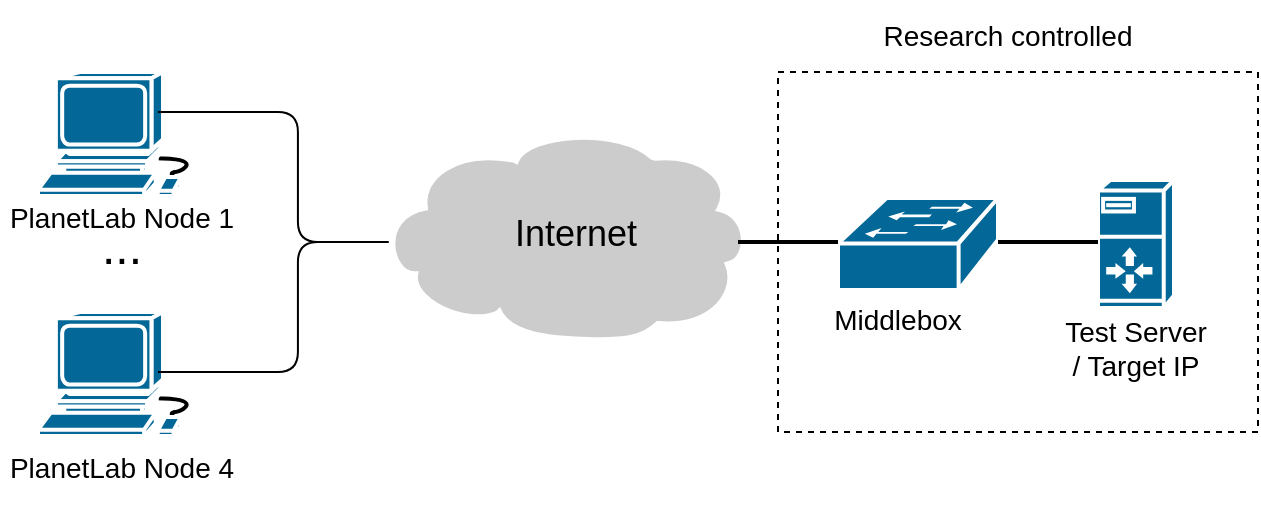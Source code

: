 <mxfile version="21.6.9" type="device">
  <diagram name="Page-1" id="c37626ed-c26b-45fb-9056-f9ebc6bb27b6">
    <mxGraphModel dx="1530" dy="722" grid="1" gridSize="10" guides="1" tooltips="1" connect="1" arrows="1" fold="1" page="1" pageScale="1" pageWidth="1100" pageHeight="850" background="none" math="0" shadow="0">
      <root>
        <mxCell id="0" />
        <mxCell id="1" parent="0" />
        <mxCell id="sUftshu4QUAMOtGEZDUO-21" value="" style="rounded=0;whiteSpace=wrap;html=1;dashed=1;" vertex="1" parent="1">
          <mxGeometry x="500" y="220" width="240" height="180" as="geometry" />
        </mxCell>
        <mxCell id="sUftshu4QUAMOtGEZDUO-2" value="" style="shape=mxgraph.cisco.servers.server_with_router;sketch=0;html=1;pointerEvents=1;dashed=0;fillColor=#036897;strokeColor=#ffffff;strokeWidth=2;verticalLabelPosition=bottom;verticalAlign=top;align=center;outlineConnect=0;" vertex="1" parent="1">
          <mxGeometry x="660" y="274" width="38" height="64" as="geometry" />
        </mxCell>
        <mxCell id="sUftshu4QUAMOtGEZDUO-3" value="" style="shape=mxgraph.cisco.computers_and_peripherals.workstation;sketch=0;html=1;pointerEvents=1;dashed=0;fillColor=#036897;strokeColor=#ffffff;strokeWidth=2;verticalLabelPosition=bottom;verticalAlign=top;align=center;outlineConnect=0;" vertex="1" parent="1">
          <mxGeometry x="130" y="220" width="83" height="62" as="geometry" />
        </mxCell>
        <mxCell id="sUftshu4QUAMOtGEZDUO-4" value="" style="shape=mxgraph.cisco.computers_and_peripherals.workstation;sketch=0;html=1;pointerEvents=1;dashed=0;fillColor=#036897;strokeColor=#ffffff;strokeWidth=2;verticalLabelPosition=bottom;verticalAlign=top;align=center;outlineConnect=0;" vertex="1" parent="1">
          <mxGeometry x="130" y="340" width="83" height="62" as="geometry" />
        </mxCell>
        <mxCell id="sUftshu4QUAMOtGEZDUO-5" value="" style="shape=mxgraph.cisco.switches.workgroup_switch;sketch=0;html=1;pointerEvents=1;dashed=0;fillColor=#036897;strokeColor=#ffffff;strokeWidth=2;verticalLabelPosition=bottom;verticalAlign=top;align=center;outlineConnect=0;" vertex="1" parent="1">
          <mxGeometry x="530" y="283" width="80" height="46" as="geometry" />
        </mxCell>
        <mxCell id="sUftshu4QUAMOtGEZDUO-7" value="" style="shape=mxgraph.cisco.storage.cloud;sketch=0;html=1;pointerEvents=1;dashed=0;fillColor=#CCCCCC;strokeColor=#ffffff;strokeWidth=2;verticalLabelPosition=bottom;verticalAlign=top;align=center;outlineConnect=0;" vertex="1" parent="1">
          <mxGeometry x="300" y="248" width="186" height="106" as="geometry" />
        </mxCell>
        <mxCell id="sUftshu4QUAMOtGEZDUO-8" value="&lt;font style=&quot;font-size: 18px;&quot;&gt;Internet&lt;/font&gt;" style="text;html=1;strokeColor=none;fillColor=none;align=center;verticalAlign=middle;whiteSpace=wrap;rounded=0;" vertex="1" parent="1">
          <mxGeometry x="358" y="283" width="82" height="36" as="geometry" />
        </mxCell>
        <mxCell id="sUftshu4QUAMOtGEZDUO-9" value="&lt;font style=&quot;font-size: 14px;&quot;&gt;PlanetLab Node 1&lt;/font&gt;" style="text;html=1;strokeColor=none;fillColor=none;align=center;verticalAlign=middle;whiteSpace=wrap;rounded=0;" vertex="1" parent="1">
          <mxGeometry x="111.5" y="275" width="120" height="36" as="geometry" />
        </mxCell>
        <mxCell id="sUftshu4QUAMOtGEZDUO-10" value="&lt;font style=&quot;font-size: 14px;&quot;&gt;PlanetLab Node 4&lt;/font&gt;" style="text;html=1;strokeColor=none;fillColor=none;align=center;verticalAlign=middle;whiteSpace=wrap;rounded=0;" vertex="1" parent="1">
          <mxGeometry x="111.5" y="400" width="120" height="36" as="geometry" />
        </mxCell>
        <mxCell id="sUftshu4QUAMOtGEZDUO-11" value="&lt;font style=&quot;font-size: 24px;&quot;&gt;...&lt;/font&gt;" style="text;html=1;strokeColor=none;fillColor=none;align=center;verticalAlign=middle;whiteSpace=wrap;rounded=0;" vertex="1" parent="1">
          <mxGeometry x="111.5" y="290" width="120" height="36" as="geometry" />
        </mxCell>
        <mxCell id="sUftshu4QUAMOtGEZDUO-12" value="" style="shape=curlyBracket;whiteSpace=wrap;html=1;rounded=1;flipH=1;labelPosition=right;verticalLabelPosition=middle;align=left;verticalAlign=middle;size=0.417;" vertex="1" parent="1">
          <mxGeometry x="190" y="240" width="120" height="130" as="geometry" />
        </mxCell>
        <mxCell id="sUftshu4QUAMOtGEZDUO-16" value="" style="line;strokeWidth=2;html=1;" vertex="1" parent="1">
          <mxGeometry x="480" y="300" width="50" height="10" as="geometry" />
        </mxCell>
        <mxCell id="sUftshu4QUAMOtGEZDUO-17" value="" style="line;strokeWidth=2;html=1;" vertex="1" parent="1">
          <mxGeometry x="610" y="300" width="50" height="10" as="geometry" />
        </mxCell>
        <mxCell id="sUftshu4QUAMOtGEZDUO-18" value="&lt;font style=&quot;font-size: 14px;&quot;&gt;Middlebox&lt;/font&gt;" style="text;html=1;strokeColor=none;fillColor=none;align=center;verticalAlign=middle;whiteSpace=wrap;rounded=0;" vertex="1" parent="1">
          <mxGeometry x="520" y="326" width="80" height="36" as="geometry" />
        </mxCell>
        <mxCell id="sUftshu4QUAMOtGEZDUO-19" value="&lt;font style=&quot;font-size: 14px;&quot;&gt;Test Server / Target IP&lt;/font&gt;" style="text;html=1;strokeColor=none;fillColor=none;align=center;verticalAlign=middle;whiteSpace=wrap;rounded=0;" vertex="1" parent="1">
          <mxGeometry x="639" y="340" width="80" height="36" as="geometry" />
        </mxCell>
        <mxCell id="sUftshu4QUAMOtGEZDUO-20" value="&lt;font style=&quot;font-size: 14px;&quot;&gt;Research controlled&lt;/font&gt;" style="text;html=1;strokeColor=none;fillColor=none;align=center;verticalAlign=middle;whiteSpace=wrap;rounded=0;" vertex="1" parent="1">
          <mxGeometry x="530" y="184" width="170" height="36" as="geometry" />
        </mxCell>
      </root>
    </mxGraphModel>
  </diagram>
</mxfile>
